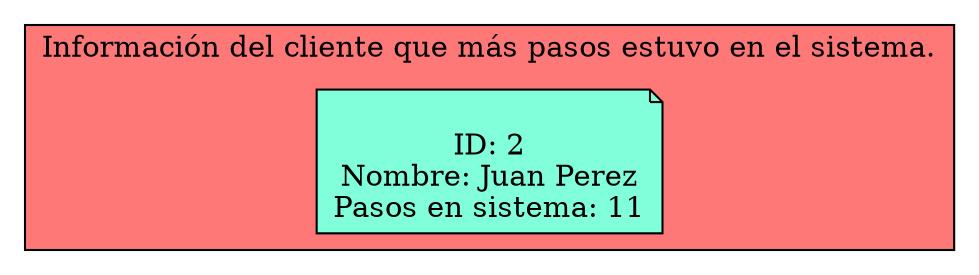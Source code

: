 digraph L {
node[shape=note fillcolor="#A181FF" style =filled]
subgraph cluster_p{
    label= "Información del cliente que más pasos estuvo en el sistema."
    bgcolor = "#FF7878"
Nodo1302227152[label="
ID: 2
Nombre: Juan Perez
Pasos en sistema: 11",fillcolor="#81FFDA"]
}}
